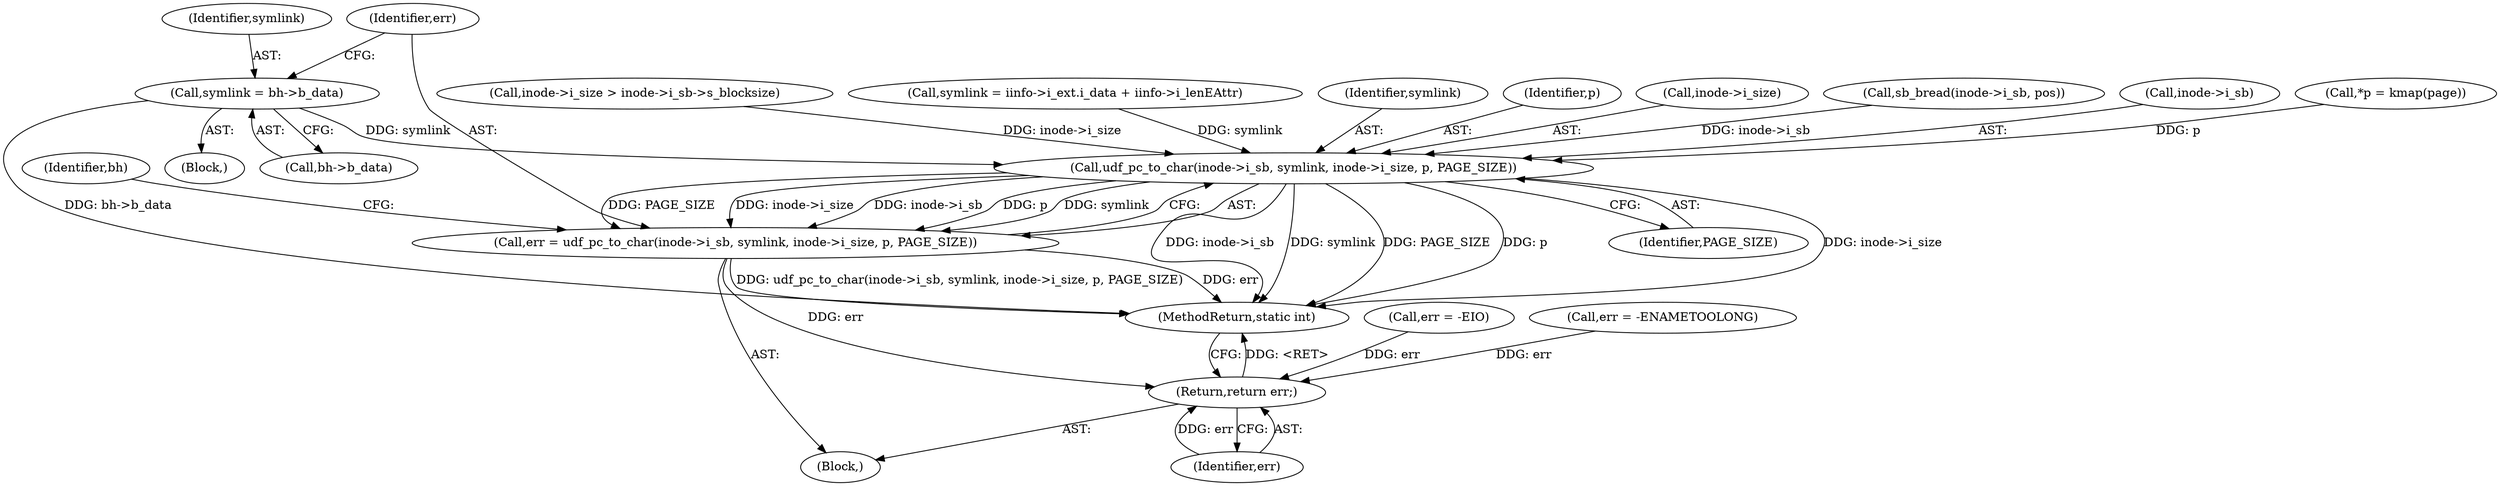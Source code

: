 digraph "0_linux_0e5cc9a40ada6046e6bc3bdfcd0c0d7e4b706b14_2@pointer" {
"1000192" [label="(Call,symlink = bh->b_data)"];
"1000199" [label="(Call,udf_pc_to_char(inode->i_sb, symlink, inode->i_size, p, PAGE_SIZE))"];
"1000197" [label="(Call,err = udf_pc_to_char(inode->i_sb, symlink, inode->i_size, p, PAGE_SIZE))"];
"1000240" [label="(Return,return err;)"];
"1000193" [label="(Identifier,symlink)"];
"1000241" [label="(Identifier,err)"];
"1000208" [label="(Identifier,PAGE_SIZE)"];
"1000204" [label="(Call,inode->i_size)"];
"1000104" [label="(Block,)"];
"1000187" [label="(Call,err = -EIO)"];
"1000178" [label="(Call,sb_bread(inode->i_sb, pos))"];
"1000242" [label="(MethodReturn,static int)"];
"1000194" [label="(Call,bh->b_data)"];
"1000175" [label="(Block,)"];
"1000198" [label="(Identifier,err)"];
"1000137" [label="(Call,err = -ENAMETOOLONG)"];
"1000199" [label="(Call,udf_pc_to_char(inode->i_sb, symlink, inode->i_size, p, PAGE_SIZE))"];
"1000200" [label="(Call,inode->i_sb)"];
"1000197" [label="(Call,err = udf_pc_to_char(inode->i_sb, symlink, inode->i_size, p, PAGE_SIZE))"];
"1000210" [label="(Identifier,bh)"];
"1000120" [label="(Call,*p = kmap(page))"];
"1000127" [label="(Call,inode->i_size > inode->i_sb->s_blocksize)"];
"1000163" [label="(Call,symlink = iinfo->i_ext.i_data + iinfo->i_lenEAttr)"];
"1000203" [label="(Identifier,symlink)"];
"1000240" [label="(Return,return err;)"];
"1000192" [label="(Call,symlink = bh->b_data)"];
"1000207" [label="(Identifier,p)"];
"1000192" -> "1000175"  [label="AST: "];
"1000192" -> "1000194"  [label="CFG: "];
"1000193" -> "1000192"  [label="AST: "];
"1000194" -> "1000192"  [label="AST: "];
"1000198" -> "1000192"  [label="CFG: "];
"1000192" -> "1000242"  [label="DDG: bh->b_data"];
"1000192" -> "1000199"  [label="DDG: symlink"];
"1000199" -> "1000197"  [label="AST: "];
"1000199" -> "1000208"  [label="CFG: "];
"1000200" -> "1000199"  [label="AST: "];
"1000203" -> "1000199"  [label="AST: "];
"1000204" -> "1000199"  [label="AST: "];
"1000207" -> "1000199"  [label="AST: "];
"1000208" -> "1000199"  [label="AST: "];
"1000197" -> "1000199"  [label="CFG: "];
"1000199" -> "1000242"  [label="DDG: inode->i_sb"];
"1000199" -> "1000242"  [label="DDG: symlink"];
"1000199" -> "1000242"  [label="DDG: PAGE_SIZE"];
"1000199" -> "1000242"  [label="DDG: p"];
"1000199" -> "1000242"  [label="DDG: inode->i_size"];
"1000199" -> "1000197"  [label="DDG: PAGE_SIZE"];
"1000199" -> "1000197"  [label="DDG: inode->i_size"];
"1000199" -> "1000197"  [label="DDG: inode->i_sb"];
"1000199" -> "1000197"  [label="DDG: p"];
"1000199" -> "1000197"  [label="DDG: symlink"];
"1000178" -> "1000199"  [label="DDG: inode->i_sb"];
"1000163" -> "1000199"  [label="DDG: symlink"];
"1000127" -> "1000199"  [label="DDG: inode->i_size"];
"1000120" -> "1000199"  [label="DDG: p"];
"1000197" -> "1000104"  [label="AST: "];
"1000198" -> "1000197"  [label="AST: "];
"1000210" -> "1000197"  [label="CFG: "];
"1000197" -> "1000242"  [label="DDG: udf_pc_to_char(inode->i_sb, symlink, inode->i_size, p, PAGE_SIZE)"];
"1000197" -> "1000242"  [label="DDG: err"];
"1000197" -> "1000240"  [label="DDG: err"];
"1000240" -> "1000104"  [label="AST: "];
"1000240" -> "1000241"  [label="CFG: "];
"1000241" -> "1000240"  [label="AST: "];
"1000242" -> "1000240"  [label="CFG: "];
"1000240" -> "1000242"  [label="DDG: <RET>"];
"1000241" -> "1000240"  [label="DDG: err"];
"1000187" -> "1000240"  [label="DDG: err"];
"1000137" -> "1000240"  [label="DDG: err"];
}
